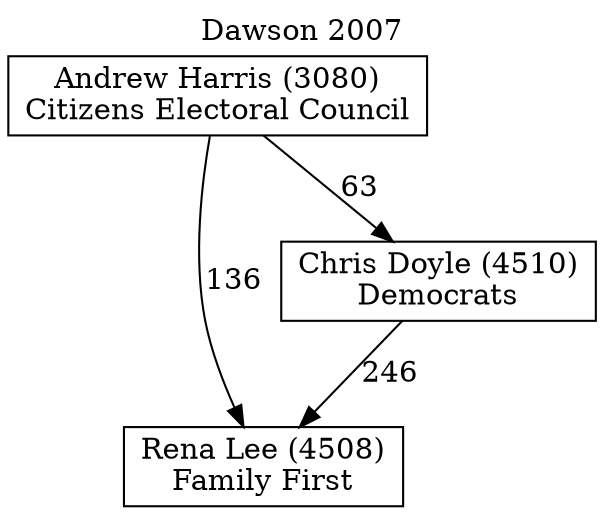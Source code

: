 // House preference flow
digraph "Rena Lee (4508)_Dawson_2007" {
	graph [label="Dawson 2007" labelloc=t mclimit=10]
	node [shape=box]
	"Rena Lee (4508)" [label="Rena Lee (4508)
Family First"]
	"Chris Doyle (4510)" [label="Chris Doyle (4510)
Democrats"]
	"Andrew Harris (3080)" [label="Andrew Harris (3080)
Citizens Electoral Council"]
	"Chris Doyle (4510)" -> "Rena Lee (4508)" [label=246]
	"Andrew Harris (3080)" -> "Chris Doyle (4510)" [label=63]
	"Andrew Harris (3080)" -> "Rena Lee (4508)" [label=136]
}
